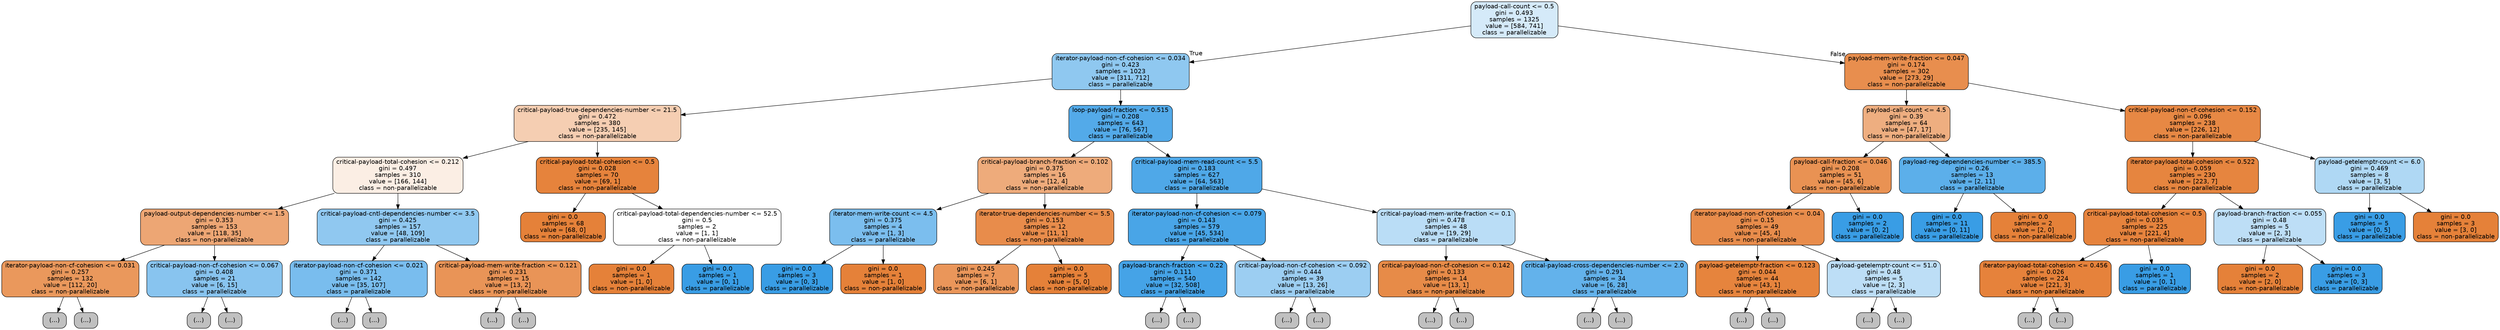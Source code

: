 digraph Tree {
node [shape=box, style="filled, rounded", color="black", fontname=helvetica] ;
edge [fontname=helvetica] ;
0 [label="payload-call-count <= 0.5\ngini = 0.493\nsamples = 1325\nvalue = [584, 741]\nclass = parallelizable", fillcolor="#399de536"] ;
1 [label="iterator-payload-non-cf-cohesion <= 0.034\ngini = 0.423\nsamples = 1023\nvalue = [311, 712]\nclass = parallelizable", fillcolor="#399de590"] ;
0 -> 1 [labeldistance=2.5, labelangle=45, headlabel="True"] ;
2 [label="critical-payload-true-dependencies-number <= 21.5\ngini = 0.472\nsamples = 380\nvalue = [235, 145]\nclass = non-parallelizable", fillcolor="#e5813962"] ;
1 -> 2 ;
3 [label="critical-payload-total-cohesion <= 0.212\ngini = 0.497\nsamples = 310\nvalue = [166, 144]\nclass = non-parallelizable", fillcolor="#e5813922"] ;
2 -> 3 ;
4 [label="payload-output-dependencies-number <= 1.5\ngini = 0.353\nsamples = 153\nvalue = [118, 35]\nclass = non-parallelizable", fillcolor="#e58139b3"] ;
3 -> 4 ;
5 [label="iterator-payload-non-cf-cohesion <= 0.031\ngini = 0.257\nsamples = 132\nvalue = [112, 20]\nclass = non-parallelizable", fillcolor="#e58139d1"] ;
4 -> 5 ;
6 [label="(...)", fillcolor="#C0C0C0"] ;
5 -> 6 ;
19 [label="(...)", fillcolor="#C0C0C0"] ;
5 -> 19 ;
32 [label="critical-payload-non-cf-cohesion <= 0.067\ngini = 0.408\nsamples = 21\nvalue = [6, 15]\nclass = parallelizable", fillcolor="#399de599"] ;
4 -> 32 ;
33 [label="(...)", fillcolor="#C0C0C0"] ;
32 -> 33 ;
38 [label="(...)", fillcolor="#C0C0C0"] ;
32 -> 38 ;
39 [label="critical-payload-cntl-dependencies-number <= 3.5\ngini = 0.425\nsamples = 157\nvalue = [48, 109]\nclass = parallelizable", fillcolor="#399de58f"] ;
3 -> 39 ;
40 [label="iterator-payload-non-cf-cohesion <= 0.021\ngini = 0.371\nsamples = 142\nvalue = [35, 107]\nclass = parallelizable", fillcolor="#399de5ac"] ;
39 -> 40 ;
41 [label="(...)", fillcolor="#C0C0C0"] ;
40 -> 41 ;
58 [label="(...)", fillcolor="#C0C0C0"] ;
40 -> 58 ;
79 [label="critical-payload-mem-write-fraction <= 0.121\ngini = 0.231\nsamples = 15\nvalue = [13, 2]\nclass = non-parallelizable", fillcolor="#e58139d8"] ;
39 -> 79 ;
80 [label="(...)", fillcolor="#C0C0C0"] ;
79 -> 80 ;
81 [label="(...)", fillcolor="#C0C0C0"] ;
79 -> 81 ;
82 [label="critical-payload-total-cohesion <= 0.5\ngini = 0.028\nsamples = 70\nvalue = [69, 1]\nclass = non-parallelizable", fillcolor="#e58139fb"] ;
2 -> 82 ;
83 [label="gini = 0.0\nsamples = 68\nvalue = [68, 0]\nclass = non-parallelizable", fillcolor="#e58139ff"] ;
82 -> 83 ;
84 [label="critical-payload-total-dependencies-number <= 52.5\ngini = 0.5\nsamples = 2\nvalue = [1, 1]\nclass = non-parallelizable", fillcolor="#e5813900"] ;
82 -> 84 ;
85 [label="gini = 0.0\nsamples = 1\nvalue = [1, 0]\nclass = non-parallelizable", fillcolor="#e58139ff"] ;
84 -> 85 ;
86 [label="gini = 0.0\nsamples = 1\nvalue = [0, 1]\nclass = parallelizable", fillcolor="#399de5ff"] ;
84 -> 86 ;
87 [label="loop-payload-fraction <= 0.515\ngini = 0.208\nsamples = 643\nvalue = [76, 567]\nclass = parallelizable", fillcolor="#399de5dd"] ;
1 -> 87 ;
88 [label="critical-payload-branch-fraction <= 0.102\ngini = 0.375\nsamples = 16\nvalue = [12, 4]\nclass = non-parallelizable", fillcolor="#e58139aa"] ;
87 -> 88 ;
89 [label="iterator-mem-write-count <= 4.5\ngini = 0.375\nsamples = 4\nvalue = [1, 3]\nclass = parallelizable", fillcolor="#399de5aa"] ;
88 -> 89 ;
90 [label="gini = 0.0\nsamples = 3\nvalue = [0, 3]\nclass = parallelizable", fillcolor="#399de5ff"] ;
89 -> 90 ;
91 [label="gini = 0.0\nsamples = 1\nvalue = [1, 0]\nclass = non-parallelizable", fillcolor="#e58139ff"] ;
89 -> 91 ;
92 [label="iterator-true-dependencies-number <= 5.5\ngini = 0.153\nsamples = 12\nvalue = [11, 1]\nclass = non-parallelizable", fillcolor="#e58139e8"] ;
88 -> 92 ;
93 [label="gini = 0.245\nsamples = 7\nvalue = [6, 1]\nclass = non-parallelizable", fillcolor="#e58139d4"] ;
92 -> 93 ;
94 [label="gini = 0.0\nsamples = 5\nvalue = [5, 0]\nclass = non-parallelizable", fillcolor="#e58139ff"] ;
92 -> 94 ;
95 [label="critical-payload-mem-read-count <= 5.5\ngini = 0.183\nsamples = 627\nvalue = [64, 563]\nclass = parallelizable", fillcolor="#399de5e2"] ;
87 -> 95 ;
96 [label="iterator-payload-non-cf-cohesion <= 0.079\ngini = 0.143\nsamples = 579\nvalue = [45, 534]\nclass = parallelizable", fillcolor="#399de5ea"] ;
95 -> 96 ;
97 [label="payload-branch-fraction <= 0.22\ngini = 0.111\nsamples = 540\nvalue = [32, 508]\nclass = parallelizable", fillcolor="#399de5ef"] ;
96 -> 97 ;
98 [label="(...)", fillcolor="#C0C0C0"] ;
97 -> 98 ;
149 [label="(...)", fillcolor="#C0C0C0"] ;
97 -> 149 ;
162 [label="critical-payload-non-cf-cohesion <= 0.092\ngini = 0.444\nsamples = 39\nvalue = [13, 26]\nclass = parallelizable", fillcolor="#399de57f"] ;
96 -> 162 ;
163 [label="(...)", fillcolor="#C0C0C0"] ;
162 -> 163 ;
168 [label="(...)", fillcolor="#C0C0C0"] ;
162 -> 168 ;
171 [label="critical-payload-mem-write-fraction <= 0.1\ngini = 0.478\nsamples = 48\nvalue = [19, 29]\nclass = parallelizable", fillcolor="#399de558"] ;
95 -> 171 ;
172 [label="critical-payload-non-cf-cohesion <= 0.142\ngini = 0.133\nsamples = 14\nvalue = [13, 1]\nclass = non-parallelizable", fillcolor="#e58139eb"] ;
171 -> 172 ;
173 [label="(...)", fillcolor="#C0C0C0"] ;
172 -> 173 ;
174 [label="(...)", fillcolor="#C0C0C0"] ;
172 -> 174 ;
175 [label="critical-payload-cross-dependencies-number <= 2.0\ngini = 0.291\nsamples = 34\nvalue = [6, 28]\nclass = parallelizable", fillcolor="#399de5c8"] ;
171 -> 175 ;
176 [label="(...)", fillcolor="#C0C0C0"] ;
175 -> 176 ;
179 [label="(...)", fillcolor="#C0C0C0"] ;
175 -> 179 ;
184 [label="payload-mem-write-fraction <= 0.047\ngini = 0.174\nsamples = 302\nvalue = [273, 29]\nclass = non-parallelizable", fillcolor="#e58139e4"] ;
0 -> 184 [labeldistance=2.5, labelangle=-45, headlabel="False"] ;
185 [label="payload-call-count <= 4.5\ngini = 0.39\nsamples = 64\nvalue = [47, 17]\nclass = non-parallelizable", fillcolor="#e58139a3"] ;
184 -> 185 ;
186 [label="payload-call-fraction <= 0.046\ngini = 0.208\nsamples = 51\nvalue = [45, 6]\nclass = non-parallelizable", fillcolor="#e58139dd"] ;
185 -> 186 ;
187 [label="iterator-payload-non-cf-cohesion <= 0.04\ngini = 0.15\nsamples = 49\nvalue = [45, 4]\nclass = non-parallelizable", fillcolor="#e58139e8"] ;
186 -> 187 ;
188 [label="payload-getelemptr-fraction <= 0.123\ngini = 0.044\nsamples = 44\nvalue = [43, 1]\nclass = non-parallelizable", fillcolor="#e58139f9"] ;
187 -> 188 ;
189 [label="(...)", fillcolor="#C0C0C0"] ;
188 -> 189 ;
192 [label="(...)", fillcolor="#C0C0C0"] ;
188 -> 192 ;
193 [label="payload-getelemptr-count <= 51.0\ngini = 0.48\nsamples = 5\nvalue = [2, 3]\nclass = parallelizable", fillcolor="#399de555"] ;
187 -> 193 ;
194 [label="(...)", fillcolor="#C0C0C0"] ;
193 -> 194 ;
195 [label="(...)", fillcolor="#C0C0C0"] ;
193 -> 195 ;
196 [label="gini = 0.0\nsamples = 2\nvalue = [0, 2]\nclass = parallelizable", fillcolor="#399de5ff"] ;
186 -> 196 ;
197 [label="payload-reg-dependencies-number <= 385.5\ngini = 0.26\nsamples = 13\nvalue = [2, 11]\nclass = parallelizable", fillcolor="#399de5d1"] ;
185 -> 197 ;
198 [label="gini = 0.0\nsamples = 11\nvalue = [0, 11]\nclass = parallelizable", fillcolor="#399de5ff"] ;
197 -> 198 ;
199 [label="gini = 0.0\nsamples = 2\nvalue = [2, 0]\nclass = non-parallelizable", fillcolor="#e58139ff"] ;
197 -> 199 ;
200 [label="critical-payload-non-cf-cohesion <= 0.152\ngini = 0.096\nsamples = 238\nvalue = [226, 12]\nclass = non-parallelizable", fillcolor="#e58139f1"] ;
184 -> 200 ;
201 [label="iterator-payload-total-cohesion <= 0.522\ngini = 0.059\nsamples = 230\nvalue = [223, 7]\nclass = non-parallelizable", fillcolor="#e58139f7"] ;
200 -> 201 ;
202 [label="critical-payload-total-cohesion <= 0.5\ngini = 0.035\nsamples = 225\nvalue = [221, 4]\nclass = non-parallelizable", fillcolor="#e58139fa"] ;
201 -> 202 ;
203 [label="iterator-payload-total-cohesion <= 0.456\ngini = 0.026\nsamples = 224\nvalue = [221, 3]\nclass = non-parallelizable", fillcolor="#e58139fc"] ;
202 -> 203 ;
204 [label="(...)", fillcolor="#C0C0C0"] ;
203 -> 204 ;
209 [label="(...)", fillcolor="#C0C0C0"] ;
203 -> 209 ;
214 [label="gini = 0.0\nsamples = 1\nvalue = [0, 1]\nclass = parallelizable", fillcolor="#399de5ff"] ;
202 -> 214 ;
215 [label="payload-branch-fraction <= 0.055\ngini = 0.48\nsamples = 5\nvalue = [2, 3]\nclass = parallelizable", fillcolor="#399de555"] ;
201 -> 215 ;
216 [label="gini = 0.0\nsamples = 2\nvalue = [2, 0]\nclass = non-parallelizable", fillcolor="#e58139ff"] ;
215 -> 216 ;
217 [label="gini = 0.0\nsamples = 3\nvalue = [0, 3]\nclass = parallelizable", fillcolor="#399de5ff"] ;
215 -> 217 ;
218 [label="payload-getelemptr-count <= 6.0\ngini = 0.469\nsamples = 8\nvalue = [3, 5]\nclass = parallelizable", fillcolor="#399de566"] ;
200 -> 218 ;
219 [label="gini = 0.0\nsamples = 5\nvalue = [0, 5]\nclass = parallelizable", fillcolor="#399de5ff"] ;
218 -> 219 ;
220 [label="gini = 0.0\nsamples = 3\nvalue = [3, 0]\nclass = non-parallelizable", fillcolor="#e58139ff"] ;
218 -> 220 ;
}